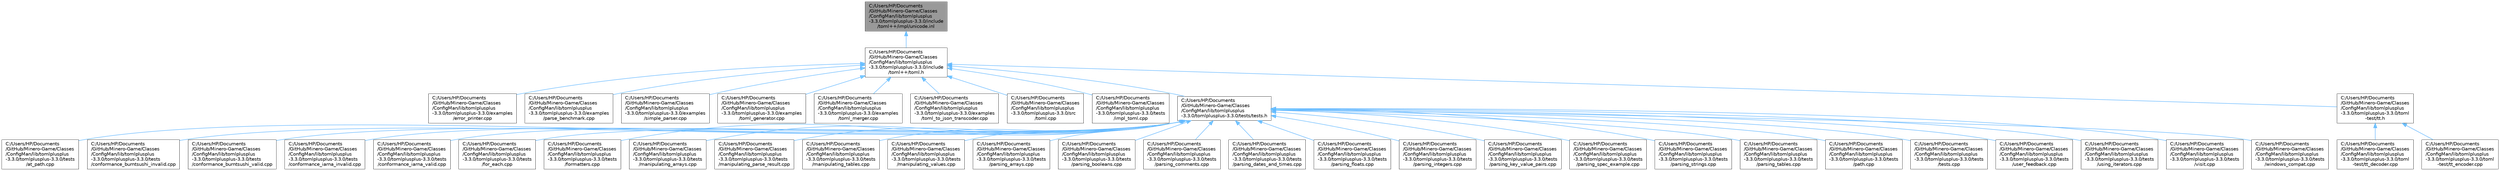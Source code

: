 digraph "C:/Users/HP/Documents/GitHub/Minero-Game/Classes/ConfigMan/lib/tomlplusplus-3.3.0/tomlplusplus-3.3.0/include/toml++/impl/unicode.inl"
{
 // LATEX_PDF_SIZE
  bgcolor="transparent";
  edge [fontname=Helvetica,fontsize=10,labelfontname=Helvetica,labelfontsize=10];
  node [fontname=Helvetica,fontsize=10,shape=box,height=0.2,width=0.4];
  Node1 [id="Node000001",label="C:/Users/HP/Documents\l/GitHub/Minero-Game/Classes\l/ConfigMan/lib/tomlplusplus\l-3.3.0/tomlplusplus-3.3.0/include\l/toml++/impl/unicode.inl",height=0.2,width=0.4,color="gray40", fillcolor="grey60", style="filled", fontcolor="black",tooltip=" "];
  Node1 -> Node2 [id="edge41_Node000001_Node000002",dir="back",color="steelblue1",style="solid",tooltip=" "];
  Node2 [id="Node000002",label="C:/Users/HP/Documents\l/GitHub/Minero-Game/Classes\l/ConfigMan/lib/tomlplusplus\l-3.3.0/tomlplusplus-3.3.0/include\l/toml++/toml.h",height=0.2,width=0.4,color="grey40", fillcolor="white", style="filled",URL="$toml_8h.html",tooltip=" "];
  Node2 -> Node3 [id="edge42_Node000002_Node000003",dir="back",color="steelblue1",style="solid",tooltip=" "];
  Node3 [id="Node000003",label="C:/Users/HP/Documents\l/GitHub/Minero-Game/Classes\l/ConfigMan/lib/tomlplusplus\l-3.3.0/tomlplusplus-3.3.0/examples\l/error_printer.cpp",height=0.2,width=0.4,color="grey40", fillcolor="white", style="filled",URL="$error__printer_8cpp.html",tooltip=" "];
  Node2 -> Node4 [id="edge43_Node000002_Node000004",dir="back",color="steelblue1",style="solid",tooltip=" "];
  Node4 [id="Node000004",label="C:/Users/HP/Documents\l/GitHub/Minero-Game/Classes\l/ConfigMan/lib/tomlplusplus\l-3.3.0/tomlplusplus-3.3.0/examples\l/parse_benchmark.cpp",height=0.2,width=0.4,color="grey40", fillcolor="white", style="filled",URL="$parse__benchmark_8cpp.html",tooltip=" "];
  Node2 -> Node5 [id="edge44_Node000002_Node000005",dir="back",color="steelblue1",style="solid",tooltip=" "];
  Node5 [id="Node000005",label="C:/Users/HP/Documents\l/GitHub/Minero-Game/Classes\l/ConfigMan/lib/tomlplusplus\l-3.3.0/tomlplusplus-3.3.0/examples\l/simple_parser.cpp",height=0.2,width=0.4,color="grey40", fillcolor="white", style="filled",URL="$simple__parser_8cpp.html",tooltip=" "];
  Node2 -> Node6 [id="edge45_Node000002_Node000006",dir="back",color="steelblue1",style="solid",tooltip=" "];
  Node6 [id="Node000006",label="C:/Users/HP/Documents\l/GitHub/Minero-Game/Classes\l/ConfigMan/lib/tomlplusplus\l-3.3.0/tomlplusplus-3.3.0/examples\l/toml_generator.cpp",height=0.2,width=0.4,color="grey40", fillcolor="white", style="filled",URL="$toml__generator_8cpp.html",tooltip=" "];
  Node2 -> Node7 [id="edge46_Node000002_Node000007",dir="back",color="steelblue1",style="solid",tooltip=" "];
  Node7 [id="Node000007",label="C:/Users/HP/Documents\l/GitHub/Minero-Game/Classes\l/ConfigMan/lib/tomlplusplus\l-3.3.0/tomlplusplus-3.3.0/examples\l/toml_merger.cpp",height=0.2,width=0.4,color="grey40", fillcolor="white", style="filled",URL="$toml__merger_8cpp.html",tooltip=" "];
  Node2 -> Node8 [id="edge47_Node000002_Node000008",dir="back",color="steelblue1",style="solid",tooltip=" "];
  Node8 [id="Node000008",label="C:/Users/HP/Documents\l/GitHub/Minero-Game/Classes\l/ConfigMan/lib/tomlplusplus\l-3.3.0/tomlplusplus-3.3.0/examples\l/toml_to_json_transcoder.cpp",height=0.2,width=0.4,color="grey40", fillcolor="white", style="filled",URL="$toml__to__json__transcoder_8cpp.html",tooltip=" "];
  Node2 -> Node9 [id="edge48_Node000002_Node000009",dir="back",color="steelblue1",style="solid",tooltip=" "];
  Node9 [id="Node000009",label="C:/Users/HP/Documents\l/GitHub/Minero-Game/Classes\l/ConfigMan/lib/tomlplusplus\l-3.3.0/tomlplusplus-3.3.0/src\l/toml.cpp",height=0.2,width=0.4,color="grey40", fillcolor="white", style="filled",URL="$toml_8cpp.html",tooltip=" "];
  Node2 -> Node10 [id="edge49_Node000002_Node000010",dir="back",color="steelblue1",style="solid",tooltip=" "];
  Node10 [id="Node000010",label="C:/Users/HP/Documents\l/GitHub/Minero-Game/Classes\l/ConfigMan/lib/tomlplusplus\l-3.3.0/tomlplusplus-3.3.0/tests\l/impl_toml.cpp",height=0.2,width=0.4,color="grey40", fillcolor="white", style="filled",URL="$impl__toml_8cpp.html",tooltip=" "];
  Node2 -> Node11 [id="edge50_Node000002_Node000011",dir="back",color="steelblue1",style="solid",tooltip=" "];
  Node11 [id="Node000011",label="C:/Users/HP/Documents\l/GitHub/Minero-Game/Classes\l/ConfigMan/lib/tomlplusplus\l-3.3.0/tomlplusplus-3.3.0/tests/tests.h",height=0.2,width=0.4,color="grey40", fillcolor="white", style="filled",URL="$tests_8h.html",tooltip=" "];
  Node11 -> Node12 [id="edge51_Node000011_Node000012",dir="back",color="steelblue1",style="solid",tooltip=" "];
  Node12 [id="Node000012",label="C:/Users/HP/Documents\l/GitHub/Minero-Game/Classes\l/ConfigMan/lib/tomlplusplus\l-3.3.0/tomlplusplus-3.3.0/tests\l/at_path.cpp",height=0.2,width=0.4,color="grey40", fillcolor="white", style="filled",URL="$at__path_8cpp.html",tooltip=" "];
  Node11 -> Node13 [id="edge52_Node000011_Node000013",dir="back",color="steelblue1",style="solid",tooltip=" "];
  Node13 [id="Node000013",label="C:/Users/HP/Documents\l/GitHub/Minero-Game/Classes\l/ConfigMan/lib/tomlplusplus\l-3.3.0/tomlplusplus-3.3.0/tests\l/conformance_burntsushi_invalid.cpp",height=0.2,width=0.4,color="grey40", fillcolor="white", style="filled",URL="$conformance__burntsushi__invalid_8cpp.html",tooltip=" "];
  Node11 -> Node14 [id="edge53_Node000011_Node000014",dir="back",color="steelblue1",style="solid",tooltip=" "];
  Node14 [id="Node000014",label="C:/Users/HP/Documents\l/GitHub/Minero-Game/Classes\l/ConfigMan/lib/tomlplusplus\l-3.3.0/tomlplusplus-3.3.0/tests\l/conformance_burntsushi_valid.cpp",height=0.2,width=0.4,color="grey40", fillcolor="white", style="filled",URL="$conformance__burntsushi__valid_8cpp.html",tooltip=" "];
  Node11 -> Node15 [id="edge54_Node000011_Node000015",dir="back",color="steelblue1",style="solid",tooltip=" "];
  Node15 [id="Node000015",label="C:/Users/HP/Documents\l/GitHub/Minero-Game/Classes\l/ConfigMan/lib/tomlplusplus\l-3.3.0/tomlplusplus-3.3.0/tests\l/conformance_iarna_invalid.cpp",height=0.2,width=0.4,color="grey40", fillcolor="white", style="filled",URL="$conformance__iarna__invalid_8cpp.html",tooltip=" "];
  Node11 -> Node16 [id="edge55_Node000011_Node000016",dir="back",color="steelblue1",style="solid",tooltip=" "];
  Node16 [id="Node000016",label="C:/Users/HP/Documents\l/GitHub/Minero-Game/Classes\l/ConfigMan/lib/tomlplusplus\l-3.3.0/tomlplusplus-3.3.0/tests\l/conformance_iarna_valid.cpp",height=0.2,width=0.4,color="grey40", fillcolor="white", style="filled",URL="$conformance__iarna__valid_8cpp.html",tooltip=" "];
  Node11 -> Node17 [id="edge56_Node000011_Node000017",dir="back",color="steelblue1",style="solid",tooltip=" "];
  Node17 [id="Node000017",label="C:/Users/HP/Documents\l/GitHub/Minero-Game/Classes\l/ConfigMan/lib/tomlplusplus\l-3.3.0/tomlplusplus-3.3.0/tests\l/for_each.cpp",height=0.2,width=0.4,color="grey40", fillcolor="white", style="filled",URL="$for__each_8cpp.html",tooltip=" "];
  Node11 -> Node18 [id="edge57_Node000011_Node000018",dir="back",color="steelblue1",style="solid",tooltip=" "];
  Node18 [id="Node000018",label="C:/Users/HP/Documents\l/GitHub/Minero-Game/Classes\l/ConfigMan/lib/tomlplusplus\l-3.3.0/tomlplusplus-3.3.0/tests\l/formatters.cpp",height=0.2,width=0.4,color="grey40", fillcolor="white", style="filled",URL="$formatters_8cpp.html",tooltip=" "];
  Node11 -> Node19 [id="edge58_Node000011_Node000019",dir="back",color="steelblue1",style="solid",tooltip=" "];
  Node19 [id="Node000019",label="C:/Users/HP/Documents\l/GitHub/Minero-Game/Classes\l/ConfigMan/lib/tomlplusplus\l-3.3.0/tomlplusplus-3.3.0/tests\l/manipulating_arrays.cpp",height=0.2,width=0.4,color="grey40", fillcolor="white", style="filled",URL="$manipulating__arrays_8cpp.html",tooltip=" "];
  Node11 -> Node20 [id="edge59_Node000011_Node000020",dir="back",color="steelblue1",style="solid",tooltip=" "];
  Node20 [id="Node000020",label="C:/Users/HP/Documents\l/GitHub/Minero-Game/Classes\l/ConfigMan/lib/tomlplusplus\l-3.3.0/tomlplusplus-3.3.0/tests\l/manipulating_parse_result.cpp",height=0.2,width=0.4,color="grey40", fillcolor="white", style="filled",URL="$manipulating__parse__result_8cpp.html",tooltip=" "];
  Node11 -> Node21 [id="edge60_Node000011_Node000021",dir="back",color="steelblue1",style="solid",tooltip=" "];
  Node21 [id="Node000021",label="C:/Users/HP/Documents\l/GitHub/Minero-Game/Classes\l/ConfigMan/lib/tomlplusplus\l-3.3.0/tomlplusplus-3.3.0/tests\l/manipulating_tables.cpp",height=0.2,width=0.4,color="grey40", fillcolor="white", style="filled",URL="$manipulating__tables_8cpp.html",tooltip=" "];
  Node11 -> Node22 [id="edge61_Node000011_Node000022",dir="back",color="steelblue1",style="solid",tooltip=" "];
  Node22 [id="Node000022",label="C:/Users/HP/Documents\l/GitHub/Minero-Game/Classes\l/ConfigMan/lib/tomlplusplus\l-3.3.0/tomlplusplus-3.3.0/tests\l/manipulating_values.cpp",height=0.2,width=0.4,color="grey40", fillcolor="white", style="filled",URL="$manipulating__values_8cpp.html",tooltip=" "];
  Node11 -> Node23 [id="edge62_Node000011_Node000023",dir="back",color="steelblue1",style="solid",tooltip=" "];
  Node23 [id="Node000023",label="C:/Users/HP/Documents\l/GitHub/Minero-Game/Classes\l/ConfigMan/lib/tomlplusplus\l-3.3.0/tomlplusplus-3.3.0/tests\l/parsing_arrays.cpp",height=0.2,width=0.4,color="grey40", fillcolor="white", style="filled",URL="$parsing__arrays_8cpp.html",tooltip=" "];
  Node11 -> Node24 [id="edge63_Node000011_Node000024",dir="back",color="steelblue1",style="solid",tooltip=" "];
  Node24 [id="Node000024",label="C:/Users/HP/Documents\l/GitHub/Minero-Game/Classes\l/ConfigMan/lib/tomlplusplus\l-3.3.0/tomlplusplus-3.3.0/tests\l/parsing_booleans.cpp",height=0.2,width=0.4,color="grey40", fillcolor="white", style="filled",URL="$parsing__booleans_8cpp.html",tooltip=" "];
  Node11 -> Node25 [id="edge64_Node000011_Node000025",dir="back",color="steelblue1",style="solid",tooltip=" "];
  Node25 [id="Node000025",label="C:/Users/HP/Documents\l/GitHub/Minero-Game/Classes\l/ConfigMan/lib/tomlplusplus\l-3.3.0/tomlplusplus-3.3.0/tests\l/parsing_comments.cpp",height=0.2,width=0.4,color="grey40", fillcolor="white", style="filled",URL="$parsing__comments_8cpp.html",tooltip=" "];
  Node11 -> Node26 [id="edge65_Node000011_Node000026",dir="back",color="steelblue1",style="solid",tooltip=" "];
  Node26 [id="Node000026",label="C:/Users/HP/Documents\l/GitHub/Minero-Game/Classes\l/ConfigMan/lib/tomlplusplus\l-3.3.0/tomlplusplus-3.3.0/tests\l/parsing_dates_and_times.cpp",height=0.2,width=0.4,color="grey40", fillcolor="white", style="filled",URL="$parsing__dates__and__times_8cpp.html",tooltip=" "];
  Node11 -> Node27 [id="edge66_Node000011_Node000027",dir="back",color="steelblue1",style="solid",tooltip=" "];
  Node27 [id="Node000027",label="C:/Users/HP/Documents\l/GitHub/Minero-Game/Classes\l/ConfigMan/lib/tomlplusplus\l-3.3.0/tomlplusplus-3.3.0/tests\l/parsing_floats.cpp",height=0.2,width=0.4,color="grey40", fillcolor="white", style="filled",URL="$parsing__floats_8cpp.html",tooltip=" "];
  Node11 -> Node28 [id="edge67_Node000011_Node000028",dir="back",color="steelblue1",style="solid",tooltip=" "];
  Node28 [id="Node000028",label="C:/Users/HP/Documents\l/GitHub/Minero-Game/Classes\l/ConfigMan/lib/tomlplusplus\l-3.3.0/tomlplusplus-3.3.0/tests\l/parsing_integers.cpp",height=0.2,width=0.4,color="grey40", fillcolor="white", style="filled",URL="$parsing__integers_8cpp.html",tooltip=" "];
  Node11 -> Node29 [id="edge68_Node000011_Node000029",dir="back",color="steelblue1",style="solid",tooltip=" "];
  Node29 [id="Node000029",label="C:/Users/HP/Documents\l/GitHub/Minero-Game/Classes\l/ConfigMan/lib/tomlplusplus\l-3.3.0/tomlplusplus-3.3.0/tests\l/parsing_key_value_pairs.cpp",height=0.2,width=0.4,color="grey40", fillcolor="white", style="filled",URL="$parsing__key__value__pairs_8cpp.html",tooltip=" "];
  Node11 -> Node30 [id="edge69_Node000011_Node000030",dir="back",color="steelblue1",style="solid",tooltip=" "];
  Node30 [id="Node000030",label="C:/Users/HP/Documents\l/GitHub/Minero-Game/Classes\l/ConfigMan/lib/tomlplusplus\l-3.3.0/tomlplusplus-3.3.0/tests\l/parsing_spec_example.cpp",height=0.2,width=0.4,color="grey40", fillcolor="white", style="filled",URL="$parsing__spec__example_8cpp.html",tooltip=" "];
  Node11 -> Node31 [id="edge70_Node000011_Node000031",dir="back",color="steelblue1",style="solid",tooltip=" "];
  Node31 [id="Node000031",label="C:/Users/HP/Documents\l/GitHub/Minero-Game/Classes\l/ConfigMan/lib/tomlplusplus\l-3.3.0/tomlplusplus-3.3.0/tests\l/parsing_strings.cpp",height=0.2,width=0.4,color="grey40", fillcolor="white", style="filled",URL="$parsing__strings_8cpp.html",tooltip=" "];
  Node11 -> Node32 [id="edge71_Node000011_Node000032",dir="back",color="steelblue1",style="solid",tooltip=" "];
  Node32 [id="Node000032",label="C:/Users/HP/Documents\l/GitHub/Minero-Game/Classes\l/ConfigMan/lib/tomlplusplus\l-3.3.0/tomlplusplus-3.3.0/tests\l/parsing_tables.cpp",height=0.2,width=0.4,color="grey40", fillcolor="white", style="filled",URL="$parsing__tables_8cpp.html",tooltip=" "];
  Node11 -> Node33 [id="edge72_Node000011_Node000033",dir="back",color="steelblue1",style="solid",tooltip=" "];
  Node33 [id="Node000033",label="C:/Users/HP/Documents\l/GitHub/Minero-Game/Classes\l/ConfigMan/lib/tomlplusplus\l-3.3.0/tomlplusplus-3.3.0/tests\l/path.cpp",height=0.2,width=0.4,color="grey40", fillcolor="white", style="filled",URL="$path_8cpp.html",tooltip=" "];
  Node11 -> Node34 [id="edge73_Node000011_Node000034",dir="back",color="steelblue1",style="solid",tooltip=" "];
  Node34 [id="Node000034",label="C:/Users/HP/Documents\l/GitHub/Minero-Game/Classes\l/ConfigMan/lib/tomlplusplus\l-3.3.0/tomlplusplus-3.3.0/tests\l/tests.cpp",height=0.2,width=0.4,color="grey40", fillcolor="white", style="filled",URL="$tests_8cpp.html",tooltip=" "];
  Node11 -> Node35 [id="edge74_Node000011_Node000035",dir="back",color="steelblue1",style="solid",tooltip=" "];
  Node35 [id="Node000035",label="C:/Users/HP/Documents\l/GitHub/Minero-Game/Classes\l/ConfigMan/lib/tomlplusplus\l-3.3.0/tomlplusplus-3.3.0/tests\l/user_feedback.cpp",height=0.2,width=0.4,color="grey40", fillcolor="white", style="filled",URL="$user__feedback_8cpp.html",tooltip=" "];
  Node11 -> Node36 [id="edge75_Node000011_Node000036",dir="back",color="steelblue1",style="solid",tooltip=" "];
  Node36 [id="Node000036",label="C:/Users/HP/Documents\l/GitHub/Minero-Game/Classes\l/ConfigMan/lib/tomlplusplus\l-3.3.0/tomlplusplus-3.3.0/tests\l/using_iterators.cpp",height=0.2,width=0.4,color="grey40", fillcolor="white", style="filled",URL="$using__iterators_8cpp.html",tooltip=" "];
  Node11 -> Node37 [id="edge76_Node000011_Node000037",dir="back",color="steelblue1",style="solid",tooltip=" "];
  Node37 [id="Node000037",label="C:/Users/HP/Documents\l/GitHub/Minero-Game/Classes\l/ConfigMan/lib/tomlplusplus\l-3.3.0/tomlplusplus-3.3.0/tests\l/visit.cpp",height=0.2,width=0.4,color="grey40", fillcolor="white", style="filled",URL="$visit_8cpp.html",tooltip=" "];
  Node11 -> Node38 [id="edge77_Node000011_Node000038",dir="back",color="steelblue1",style="solid",tooltip=" "];
  Node38 [id="Node000038",label="C:/Users/HP/Documents\l/GitHub/Minero-Game/Classes\l/ConfigMan/lib/tomlplusplus\l-3.3.0/tomlplusplus-3.3.0/tests\l/windows_compat.cpp",height=0.2,width=0.4,color="grey40", fillcolor="white", style="filled",URL="$windows__compat_8cpp.html",tooltip=" "];
  Node2 -> Node39 [id="edge78_Node000002_Node000039",dir="back",color="steelblue1",style="solid",tooltip=" "];
  Node39 [id="Node000039",label="C:/Users/HP/Documents\l/GitHub/Minero-Game/Classes\l/ConfigMan/lib/tomlplusplus\l-3.3.0/tomlplusplus-3.3.0/toml\l-test/tt.h",height=0.2,width=0.4,color="grey40", fillcolor="white", style="filled",URL="$tt_8h.html",tooltip=" "];
  Node39 -> Node40 [id="edge79_Node000039_Node000040",dir="back",color="steelblue1",style="solid",tooltip=" "];
  Node40 [id="Node000040",label="C:/Users/HP/Documents\l/GitHub/Minero-Game/Classes\l/ConfigMan/lib/tomlplusplus\l-3.3.0/tomlplusplus-3.3.0/toml\l-test/tt_decoder.cpp",height=0.2,width=0.4,color="grey40", fillcolor="white", style="filled",URL="$tt__decoder_8cpp.html",tooltip=" "];
  Node39 -> Node41 [id="edge80_Node000039_Node000041",dir="back",color="steelblue1",style="solid",tooltip=" "];
  Node41 [id="Node000041",label="C:/Users/HP/Documents\l/GitHub/Minero-Game/Classes\l/ConfigMan/lib/tomlplusplus\l-3.3.0/tomlplusplus-3.3.0/toml\l-test/tt_encoder.cpp",height=0.2,width=0.4,color="grey40", fillcolor="white", style="filled",URL="$tt__encoder_8cpp.html",tooltip=" "];
}
